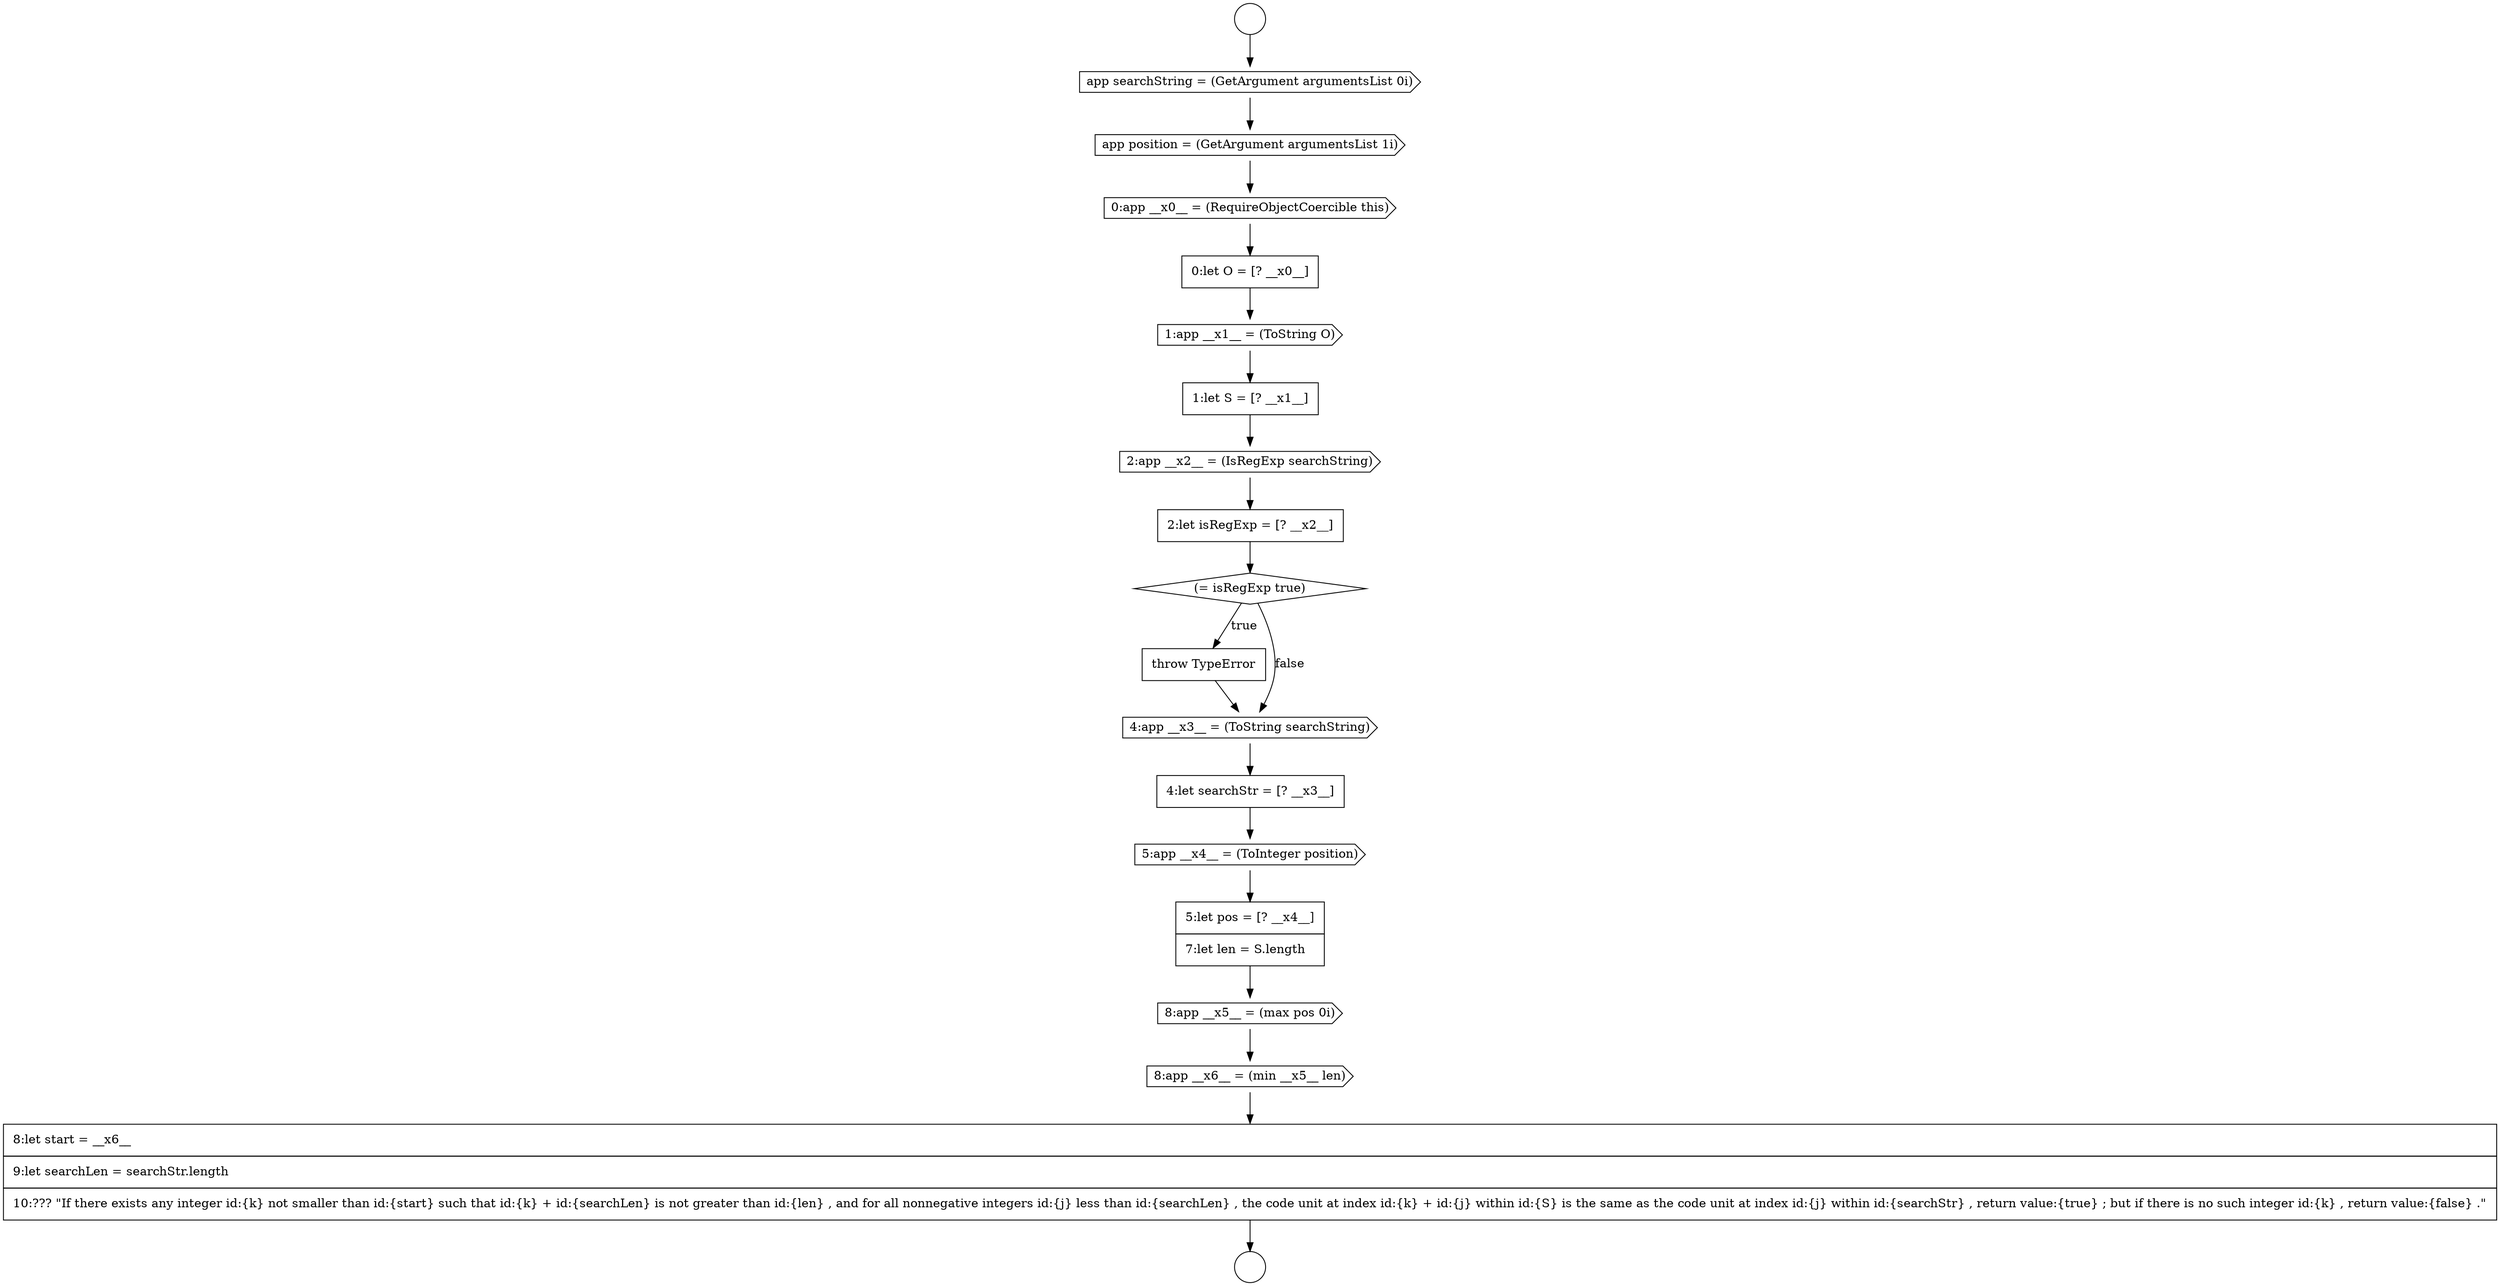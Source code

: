 digraph {
  node14057 [shape=cds, label=<<font color="black">8:app __x6__ = (min __x5__ len)</font>> color="black" fillcolor="white" style=filled]
  node14051 [shape=none, margin=0, label=<<font color="black">
    <table border="0" cellborder="1" cellspacing="0" cellpadding="10">
      <tr><td align="left">throw TypeError</td></tr>
    </table>
  </font>> color="black" fillcolor="white" style=filled]
  node14056 [shape=cds, label=<<font color="black">8:app __x5__ = (max pos 0i)</font>> color="black" fillcolor="white" style=filled]
  node14046 [shape=cds, label=<<font color="black">1:app __x1__ = (ToString O)</font>> color="black" fillcolor="white" style=filled]
  node14043 [shape=cds, label=<<font color="black">app position = (GetArgument argumentsList 1i)</font>> color="black" fillcolor="white" style=filled]
  node14052 [shape=cds, label=<<font color="black">4:app __x3__ = (ToString searchString)</font>> color="black" fillcolor="white" style=filled]
  node14040 [shape=circle label=" " color="black" fillcolor="white" style=filled]
  node14045 [shape=none, margin=0, label=<<font color="black">
    <table border="0" cellborder="1" cellspacing="0" cellpadding="10">
      <tr><td align="left">0:let O = [? __x0__]</td></tr>
    </table>
  </font>> color="black" fillcolor="white" style=filled]
  node14044 [shape=cds, label=<<font color="black">0:app __x0__ = (RequireObjectCoercible this)</font>> color="black" fillcolor="white" style=filled]
  node14049 [shape=none, margin=0, label=<<font color="black">
    <table border="0" cellborder="1" cellspacing="0" cellpadding="10">
      <tr><td align="left">2:let isRegExp = [? __x2__]</td></tr>
    </table>
  </font>> color="black" fillcolor="white" style=filled]
  node14058 [shape=none, margin=0, label=<<font color="black">
    <table border="0" cellborder="1" cellspacing="0" cellpadding="10">
      <tr><td align="left">8:let start = __x6__</td></tr>
      <tr><td align="left">9:let searchLen = searchStr.length</td></tr>
      <tr><td align="left">10:??? &quot;If there exists any integer id:{k} not smaller than id:{start} such that id:{k} + id:{searchLen} is not greater than id:{len} , and for all nonnegative integers id:{j} less than id:{searchLen} , the code unit at index id:{k} + id:{j} within id:{S} is the same as the code unit at index id:{j} within id:{searchStr} , return value:{true} ; but if there is no such integer id:{k} , return value:{false} .&quot;</td></tr>
    </table>
  </font>> color="black" fillcolor="white" style=filled]
  node14041 [shape=circle label=" " color="black" fillcolor="white" style=filled]
  node14050 [shape=diamond, label=<<font color="black">(= isRegExp true)</font>> color="black" fillcolor="white" style=filled]
  node14055 [shape=none, margin=0, label=<<font color="black">
    <table border="0" cellborder="1" cellspacing="0" cellpadding="10">
      <tr><td align="left">5:let pos = [? __x4__]</td></tr>
      <tr><td align="left">7:let len = S.length</td></tr>
    </table>
  </font>> color="black" fillcolor="white" style=filled]
  node14048 [shape=cds, label=<<font color="black">2:app __x2__ = (IsRegExp searchString)</font>> color="black" fillcolor="white" style=filled]
  node14042 [shape=cds, label=<<font color="black">app searchString = (GetArgument argumentsList 0i)</font>> color="black" fillcolor="white" style=filled]
  node14053 [shape=none, margin=0, label=<<font color="black">
    <table border="0" cellborder="1" cellspacing="0" cellpadding="10">
      <tr><td align="left">4:let searchStr = [? __x3__]</td></tr>
    </table>
  </font>> color="black" fillcolor="white" style=filled]
  node14054 [shape=cds, label=<<font color="black">5:app __x4__ = (ToInteger position)</font>> color="black" fillcolor="white" style=filled]
  node14047 [shape=none, margin=0, label=<<font color="black">
    <table border="0" cellborder="1" cellspacing="0" cellpadding="10">
      <tr><td align="left">1:let S = [? __x1__]</td></tr>
    </table>
  </font>> color="black" fillcolor="white" style=filled]
  node14054 -> node14055 [ color="black"]
  node14057 -> node14058 [ color="black"]
  node14047 -> node14048 [ color="black"]
  node14049 -> node14050 [ color="black"]
  node14044 -> node14045 [ color="black"]
  node14045 -> node14046 [ color="black"]
  node14056 -> node14057 [ color="black"]
  node14051 -> node14052 [ color="black"]
  node14048 -> node14049 [ color="black"]
  node14040 -> node14042 [ color="black"]
  node14043 -> node14044 [ color="black"]
  node14053 -> node14054 [ color="black"]
  node14055 -> node14056 [ color="black"]
  node14046 -> node14047 [ color="black"]
  node14058 -> node14041 [ color="black"]
  node14042 -> node14043 [ color="black"]
  node14052 -> node14053 [ color="black"]
  node14050 -> node14051 [label=<<font color="black">true</font>> color="black"]
  node14050 -> node14052 [label=<<font color="black">false</font>> color="black"]
}
